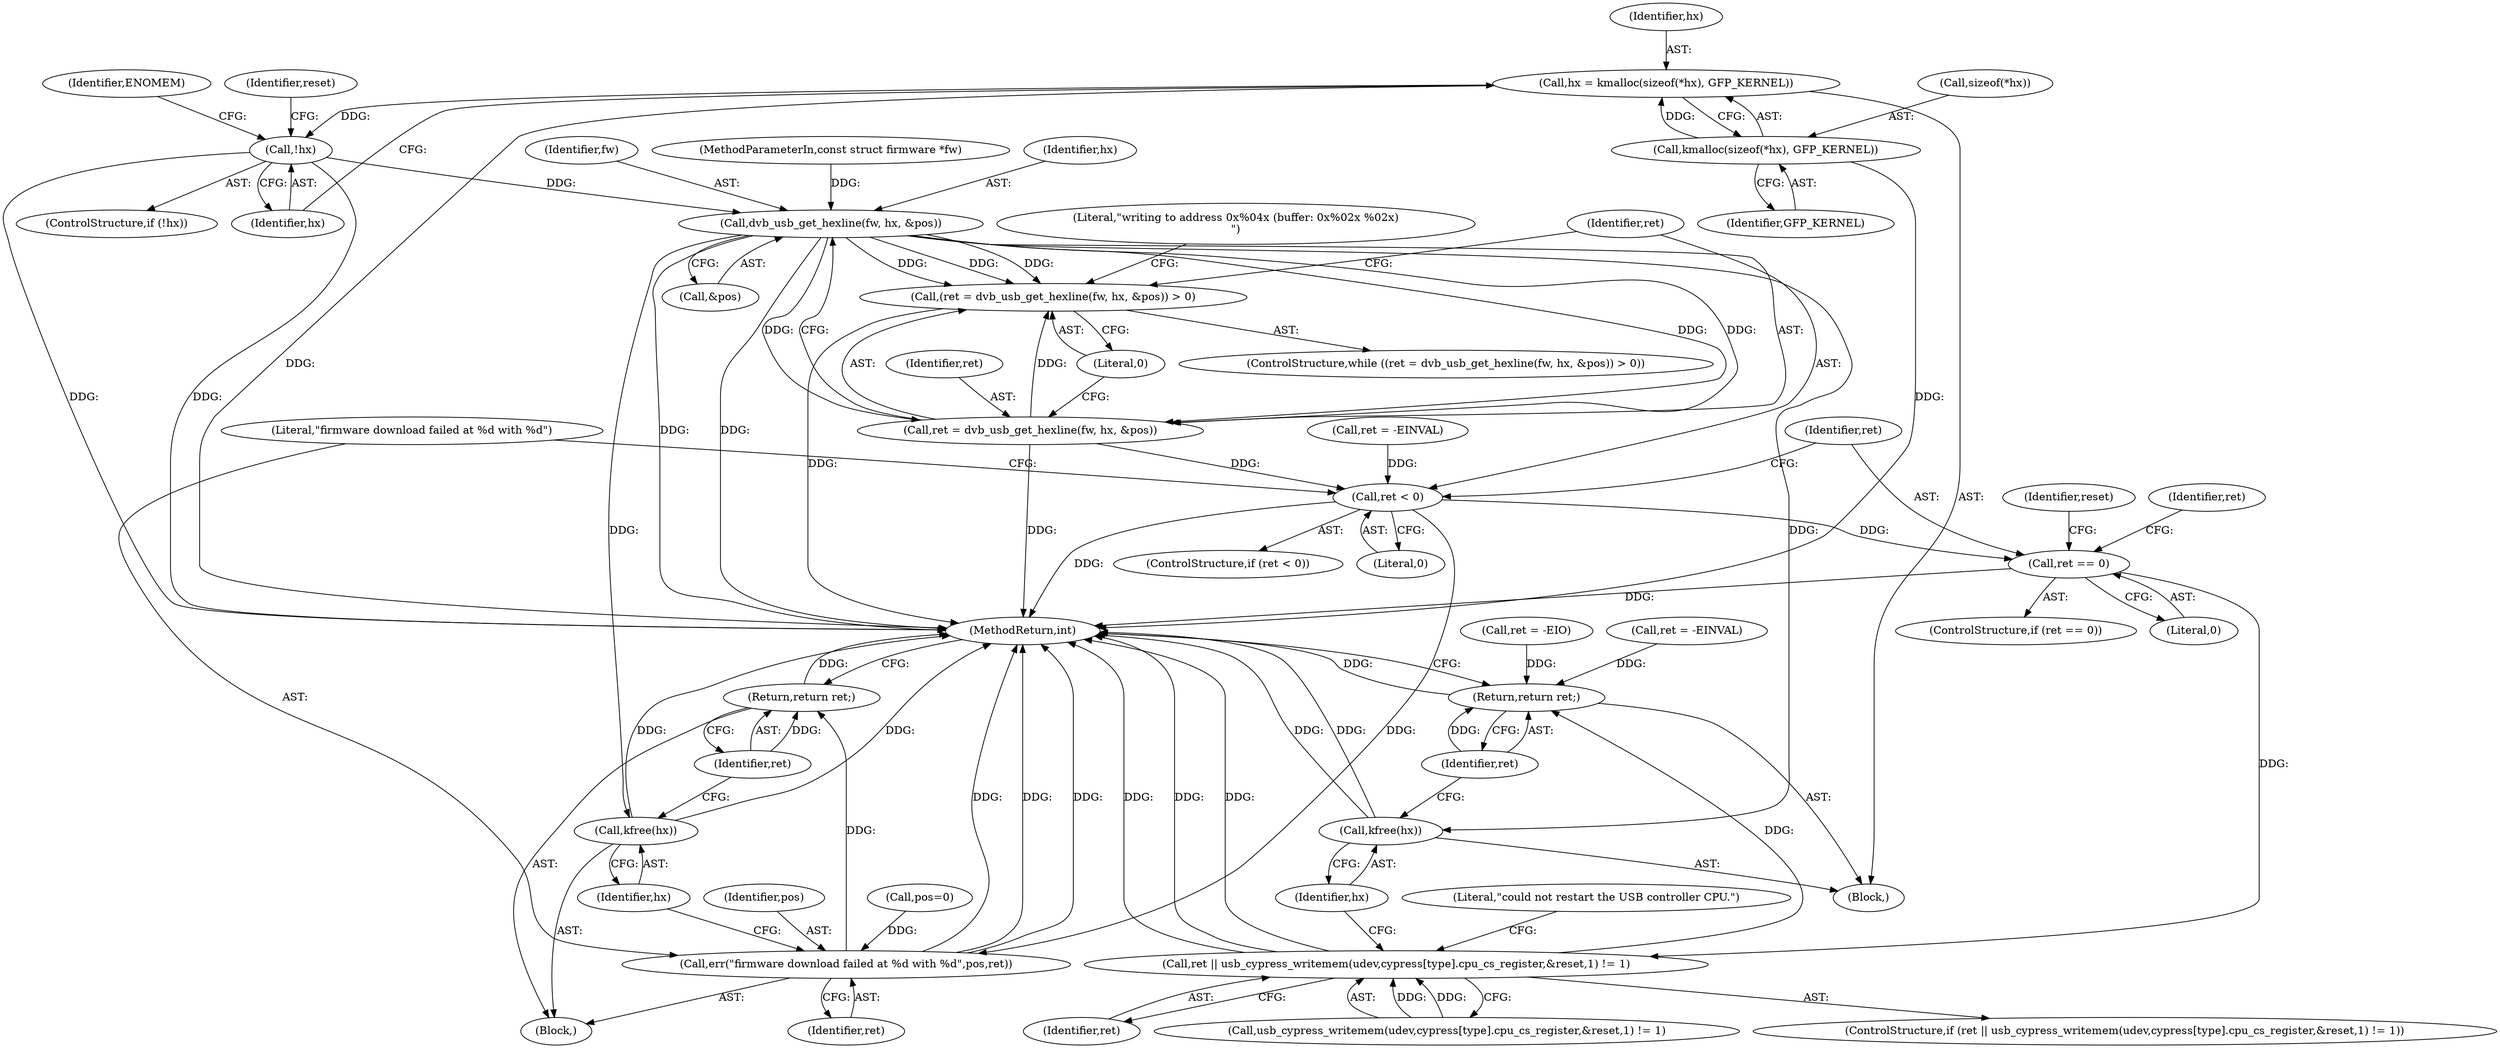 digraph "1_linux_67b0503db9c29b04eadfeede6bebbfe5ddad94ef@API" {
"1000114" [label="(Call,hx = kmalloc(sizeof(*hx), GFP_KERNEL))"];
"1000116" [label="(Call,kmalloc(sizeof(*hx), GFP_KERNEL))"];
"1000122" [label="(Call,!hx)"];
"1000151" [label="(Call,dvb_usb_get_hexline(fw, hx, &pos))"];
"1000148" [label="(Call,(ret = dvb_usb_get_hexline(fw, hx, &pos)) > 0)"];
"1000149" [label="(Call,ret = dvb_usb_get_hexline(fw, hx, &pos))"];
"1000201" [label="(Call,ret < 0)"];
"1000205" [label="(Call,err(\"firmware download failed at %d with %d\",pos,ret))"];
"1000211" [label="(Return,return ret;)"];
"1000214" [label="(Call,ret == 0)"];
"1000222" [label="(Call,ret || usb_cypress_writemem(udev,cypress[type].cpu_cs_register,&reset,1) != 1)"];
"1000250" [label="(Return,return ret;)"];
"1000209" [label="(Call,kfree(hx))"];
"1000248" [label="(Call,kfree(hx))"];
"1000150" [label="(Identifier,ret)"];
"1000120" [label="(Identifier,GFP_KERNEL)"];
"1000204" [label="(Block,)"];
"1000238" [label="(Literal,\"could not restart the USB controller CPU.\")"];
"1000252" [label="(MethodReturn,int)"];
"1000250" [label="(Return,return ret;)"];
"1000214" [label="(Call,ret == 0)"];
"1000149" [label="(Call,ret = dvb_usb_get_hexline(fw, hx, &pos))"];
"1000121" [label="(ControlStructure,if (!hx))"];
"1000151" [label="(Call,dvb_usb_get_hexline(fw, hx, &pos))"];
"1000126" [label="(Identifier,ENOMEM)"];
"1000147" [label="(ControlStructure,while ((ret = dvb_usb_get_hexline(fw, hx, &pos)) > 0))"];
"1000153" [label="(Identifier,hx)"];
"1000201" [label="(Call,ret < 0)"];
"1000202" [label="(Identifier,ret)"];
"1000211" [label="(Return,return ret;)"];
"1000219" [label="(Identifier,reset)"];
"1000156" [label="(Literal,0)"];
"1000213" [label="(ControlStructure,if (ret == 0))"];
"1000208" [label="(Identifier,ret)"];
"1000122" [label="(Call,!hx)"];
"1000224" [label="(Call,usb_cypress_writemem(udev,cypress[type].cpu_cs_register,&reset,1) != 1)"];
"1000152" [label="(Identifier,fw)"];
"1000195" [label="(Call,ret = -EINVAL)"];
"1000210" [label="(Identifier,hx)"];
"1000212" [label="(Identifier,ret)"];
"1000223" [label="(Identifier,ret)"];
"1000216" [label="(Literal,0)"];
"1000114" [label="(Call,hx = kmalloc(sizeof(*hx), GFP_KERNEL))"];
"1000159" [label="(Literal,\"writing to address 0x%04x (buffer: 0x%02x %02x)\n\")"];
"1000245" [label="(Identifier,ret)"];
"1000115" [label="(Identifier,hx)"];
"1000249" [label="(Identifier,hx)"];
"1000104" [label="(MethodParameterIn,const struct firmware *fw)"];
"1000221" [label="(ControlStructure,if (ret || usb_cypress_writemem(udev,cypress[type].cpu_cs_register,&reset,1) != 1))"];
"1000200" [label="(ControlStructure,if (ret < 0))"];
"1000148" [label="(Call,(ret = dvb_usb_get_hexline(fw, hx, &pos)) > 0)"];
"1000106" [label="(Block,)"];
"1000128" [label="(Identifier,reset)"];
"1000123" [label="(Identifier,hx)"];
"1000116" [label="(Call,kmalloc(sizeof(*hx), GFP_KERNEL))"];
"1000222" [label="(Call,ret || usb_cypress_writemem(udev,cypress[type].cpu_cs_register,&reset,1) != 1)"];
"1000111" [label="(Call,pos=0)"];
"1000209" [label="(Call,kfree(hx))"];
"1000206" [label="(Literal,\"firmware download failed at %d with %d\")"];
"1000154" [label="(Call,&pos)"];
"1000215" [label="(Identifier,ret)"];
"1000205" [label="(Call,err(\"firmware download failed at %d with %d\",pos,ret))"];
"1000203" [label="(Literal,0)"];
"1000117" [label="(Call,sizeof(*hx))"];
"1000251" [label="(Identifier,ret)"];
"1000239" [label="(Call,ret = -EINVAL)"];
"1000244" [label="(Call,ret = -EIO)"];
"1000207" [label="(Identifier,pos)"];
"1000248" [label="(Call,kfree(hx))"];
"1000114" -> "1000106"  [label="AST: "];
"1000114" -> "1000116"  [label="CFG: "];
"1000115" -> "1000114"  [label="AST: "];
"1000116" -> "1000114"  [label="AST: "];
"1000123" -> "1000114"  [label="CFG: "];
"1000114" -> "1000252"  [label="DDG: "];
"1000116" -> "1000114"  [label="DDG: "];
"1000114" -> "1000122"  [label="DDG: "];
"1000116" -> "1000120"  [label="CFG: "];
"1000117" -> "1000116"  [label="AST: "];
"1000120" -> "1000116"  [label="AST: "];
"1000116" -> "1000252"  [label="DDG: "];
"1000122" -> "1000121"  [label="AST: "];
"1000122" -> "1000123"  [label="CFG: "];
"1000123" -> "1000122"  [label="AST: "];
"1000126" -> "1000122"  [label="CFG: "];
"1000128" -> "1000122"  [label="CFG: "];
"1000122" -> "1000252"  [label="DDG: "];
"1000122" -> "1000252"  [label="DDG: "];
"1000122" -> "1000151"  [label="DDG: "];
"1000151" -> "1000149"  [label="AST: "];
"1000151" -> "1000154"  [label="CFG: "];
"1000152" -> "1000151"  [label="AST: "];
"1000153" -> "1000151"  [label="AST: "];
"1000154" -> "1000151"  [label="AST: "];
"1000149" -> "1000151"  [label="CFG: "];
"1000151" -> "1000252"  [label="DDG: "];
"1000151" -> "1000252"  [label="DDG: "];
"1000151" -> "1000148"  [label="DDG: "];
"1000151" -> "1000148"  [label="DDG: "];
"1000151" -> "1000148"  [label="DDG: "];
"1000151" -> "1000149"  [label="DDG: "];
"1000151" -> "1000149"  [label="DDG: "];
"1000151" -> "1000149"  [label="DDG: "];
"1000104" -> "1000151"  [label="DDG: "];
"1000151" -> "1000209"  [label="DDG: "];
"1000151" -> "1000248"  [label="DDG: "];
"1000148" -> "1000147"  [label="AST: "];
"1000148" -> "1000156"  [label="CFG: "];
"1000149" -> "1000148"  [label="AST: "];
"1000156" -> "1000148"  [label="AST: "];
"1000159" -> "1000148"  [label="CFG: "];
"1000202" -> "1000148"  [label="CFG: "];
"1000148" -> "1000252"  [label="DDG: "];
"1000149" -> "1000148"  [label="DDG: "];
"1000150" -> "1000149"  [label="AST: "];
"1000156" -> "1000149"  [label="CFG: "];
"1000149" -> "1000252"  [label="DDG: "];
"1000149" -> "1000201"  [label="DDG: "];
"1000201" -> "1000200"  [label="AST: "];
"1000201" -> "1000203"  [label="CFG: "];
"1000202" -> "1000201"  [label="AST: "];
"1000203" -> "1000201"  [label="AST: "];
"1000206" -> "1000201"  [label="CFG: "];
"1000215" -> "1000201"  [label="CFG: "];
"1000201" -> "1000252"  [label="DDG: "];
"1000195" -> "1000201"  [label="DDG: "];
"1000201" -> "1000205"  [label="DDG: "];
"1000201" -> "1000214"  [label="DDG: "];
"1000205" -> "1000204"  [label="AST: "];
"1000205" -> "1000208"  [label="CFG: "];
"1000206" -> "1000205"  [label="AST: "];
"1000207" -> "1000205"  [label="AST: "];
"1000208" -> "1000205"  [label="AST: "];
"1000210" -> "1000205"  [label="CFG: "];
"1000205" -> "1000252"  [label="DDG: "];
"1000205" -> "1000252"  [label="DDG: "];
"1000205" -> "1000252"  [label="DDG: "];
"1000111" -> "1000205"  [label="DDG: "];
"1000205" -> "1000211"  [label="DDG: "];
"1000211" -> "1000204"  [label="AST: "];
"1000211" -> "1000212"  [label="CFG: "];
"1000212" -> "1000211"  [label="AST: "];
"1000252" -> "1000211"  [label="CFG: "];
"1000211" -> "1000252"  [label="DDG: "];
"1000212" -> "1000211"  [label="DDG: "];
"1000214" -> "1000213"  [label="AST: "];
"1000214" -> "1000216"  [label="CFG: "];
"1000215" -> "1000214"  [label="AST: "];
"1000216" -> "1000214"  [label="AST: "];
"1000219" -> "1000214"  [label="CFG: "];
"1000245" -> "1000214"  [label="CFG: "];
"1000214" -> "1000252"  [label="DDG: "];
"1000214" -> "1000222"  [label="DDG: "];
"1000222" -> "1000221"  [label="AST: "];
"1000222" -> "1000223"  [label="CFG: "];
"1000222" -> "1000224"  [label="CFG: "];
"1000223" -> "1000222"  [label="AST: "];
"1000224" -> "1000222"  [label="AST: "];
"1000238" -> "1000222"  [label="CFG: "];
"1000249" -> "1000222"  [label="CFG: "];
"1000222" -> "1000252"  [label="DDG: "];
"1000222" -> "1000252"  [label="DDG: "];
"1000222" -> "1000252"  [label="DDG: "];
"1000224" -> "1000222"  [label="DDG: "];
"1000224" -> "1000222"  [label="DDG: "];
"1000222" -> "1000250"  [label="DDG: "];
"1000250" -> "1000106"  [label="AST: "];
"1000250" -> "1000251"  [label="CFG: "];
"1000251" -> "1000250"  [label="AST: "];
"1000252" -> "1000250"  [label="CFG: "];
"1000250" -> "1000252"  [label="DDG: "];
"1000251" -> "1000250"  [label="DDG: "];
"1000239" -> "1000250"  [label="DDG: "];
"1000244" -> "1000250"  [label="DDG: "];
"1000209" -> "1000204"  [label="AST: "];
"1000209" -> "1000210"  [label="CFG: "];
"1000210" -> "1000209"  [label="AST: "];
"1000212" -> "1000209"  [label="CFG: "];
"1000209" -> "1000252"  [label="DDG: "];
"1000209" -> "1000252"  [label="DDG: "];
"1000248" -> "1000106"  [label="AST: "];
"1000248" -> "1000249"  [label="CFG: "];
"1000249" -> "1000248"  [label="AST: "];
"1000251" -> "1000248"  [label="CFG: "];
"1000248" -> "1000252"  [label="DDG: "];
"1000248" -> "1000252"  [label="DDG: "];
}
